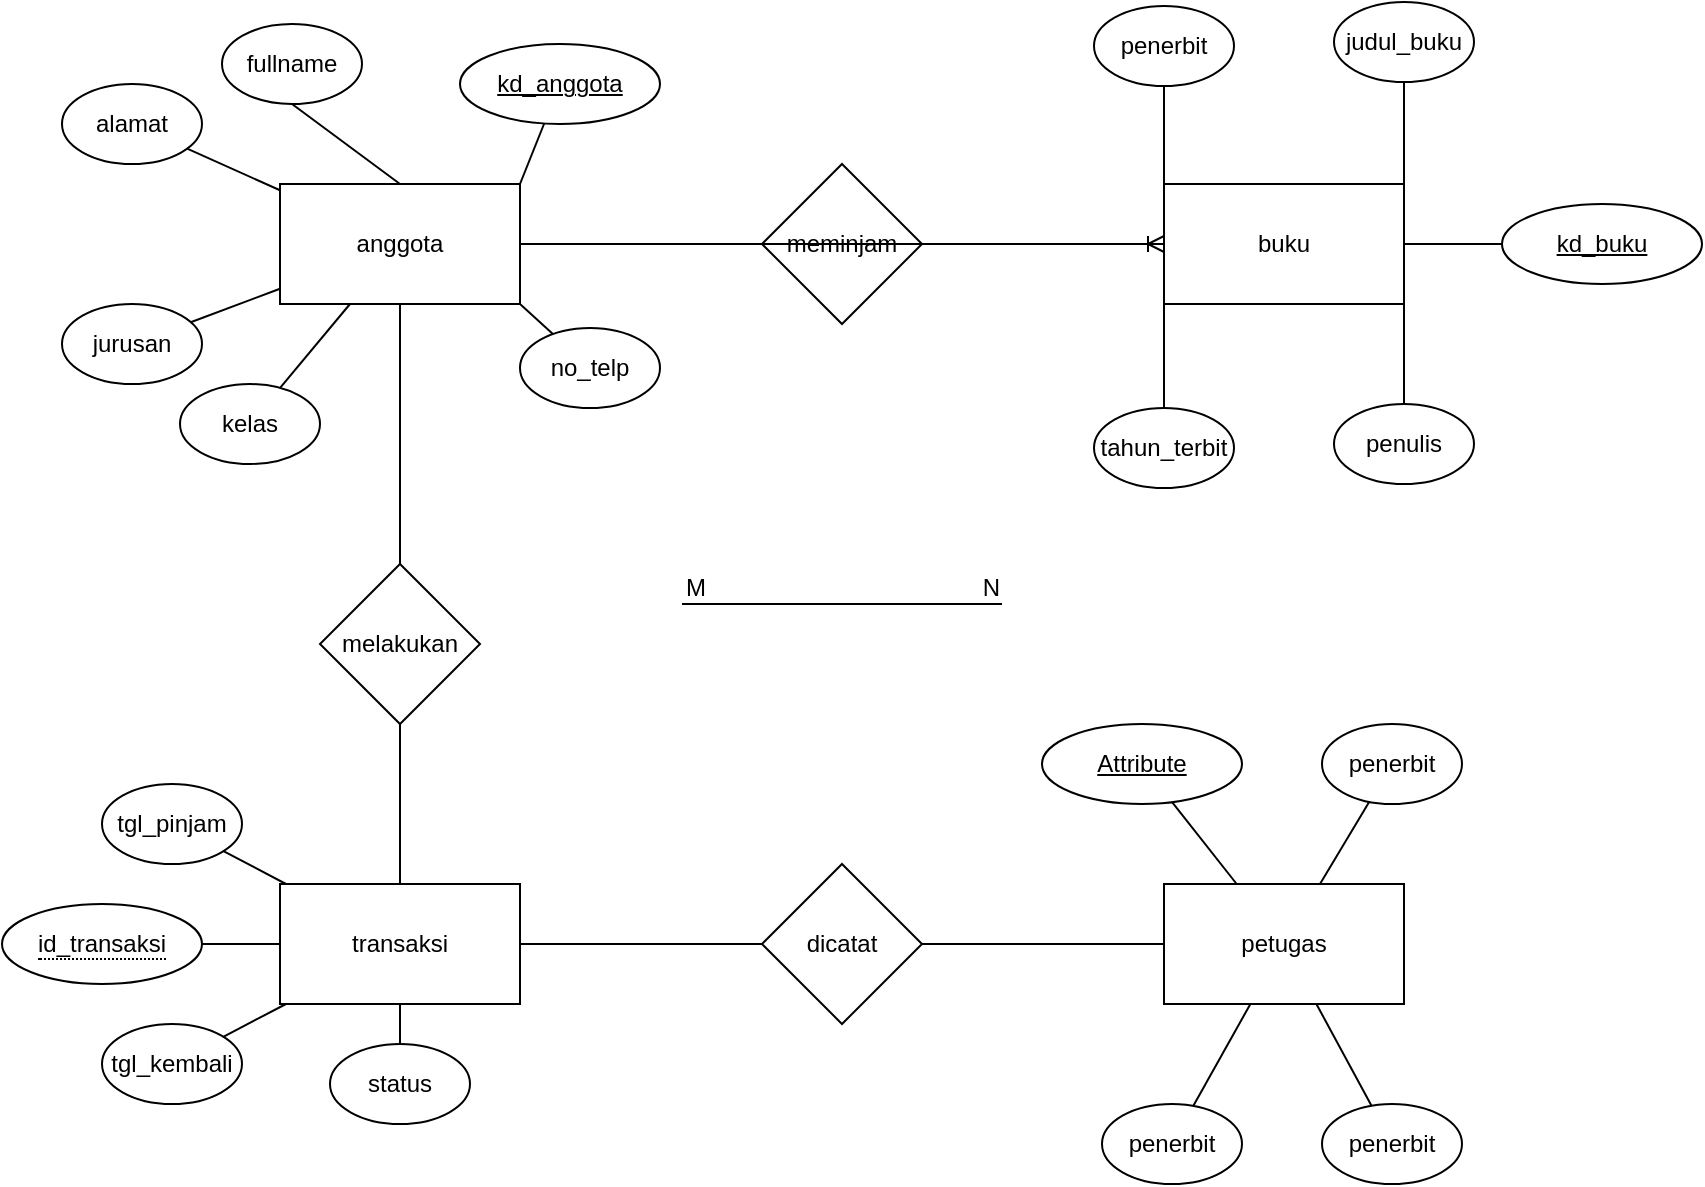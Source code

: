 <mxfile version="28.1.0">
  <diagram name="Page-1" id="FAfjDd8gnPT0EVD9iuoM">
    <mxGraphModel dx="815" dy="1604" grid="1" gridSize="10" guides="1" tooltips="1" connect="1" arrows="1" fold="1" page="1" pageScale="1" pageWidth="850" pageHeight="1100" math="0" shadow="0">
      <root>
        <mxCell id="0" />
        <mxCell id="1" parent="0" />
        <mxCell id="czVwdub7ews4Q5AFMh-5-1" value="buku" style="rounded=0;whiteSpace=wrap;html=1;" parent="1" vertex="1">
          <mxGeometry x="601" y="90" width="120" height="60" as="geometry" />
        </mxCell>
        <mxCell id="czVwdub7ews4Q5AFMh-5-2" value="anggota" style="rounded=0;whiteSpace=wrap;html=1;" parent="1" vertex="1">
          <mxGeometry x="159" y="90" width="120" height="60" as="geometry" />
        </mxCell>
        <mxCell id="czVwdub7ews4Q5AFMh-5-3" value="meminjam" style="rhombus;whiteSpace=wrap;html=1;" parent="1" vertex="1">
          <mxGeometry x="400" y="80" width="80" height="80" as="geometry" />
        </mxCell>
        <mxCell id="czVwdub7ews4Q5AFMh-5-6" value="tahun_terbit" style="ellipse;whiteSpace=wrap;html=1;" parent="1" vertex="1">
          <mxGeometry x="566" y="202" width="70" height="40" as="geometry" />
        </mxCell>
        <mxCell id="czVwdub7ews4Q5AFMh-5-7" value="penulis" style="ellipse;whiteSpace=wrap;html=1;" parent="1" vertex="1">
          <mxGeometry x="686" y="200" width="70" height="40" as="geometry" />
        </mxCell>
        <mxCell id="czVwdub7ews4Q5AFMh-5-8" value="judul_buku" style="ellipse;whiteSpace=wrap;html=1;" parent="1" vertex="1">
          <mxGeometry x="686" y="-1" width="70" height="40" as="geometry" />
        </mxCell>
        <mxCell id="czVwdub7ews4Q5AFMh-5-9" value="penerbit" style="ellipse;whiteSpace=wrap;html=1;" parent="1" vertex="1">
          <mxGeometry x="566" y="1" width="70" height="40" as="geometry" />
        </mxCell>
        <mxCell id="czVwdub7ews4Q5AFMh-5-11" value="" style="endArrow=none;html=1;rounded=0;entryX=0.5;entryY=1;entryDx=0;entryDy=0;exitX=0;exitY=0;exitDx=0;exitDy=0;" parent="1" source="czVwdub7ews4Q5AFMh-5-1" target="czVwdub7ews4Q5AFMh-5-9" edge="1">
          <mxGeometry width="50" height="50" relative="1" as="geometry">
            <mxPoint x="580" y="90" as="sourcePoint" />
            <mxPoint x="570" y="50" as="targetPoint" />
          </mxGeometry>
        </mxCell>
        <mxCell id="czVwdub7ews4Q5AFMh-5-12" value="" style="endArrow=none;html=1;rounded=0;entryX=0;entryY=1;entryDx=0;entryDy=0;exitX=0.5;exitY=0;exitDx=0;exitDy=0;" parent="1" source="czVwdub7ews4Q5AFMh-5-6" target="czVwdub7ews4Q5AFMh-5-1" edge="1">
          <mxGeometry width="50" height="50" relative="1" as="geometry">
            <mxPoint x="500" y="210" as="sourcePoint" />
            <mxPoint x="550" y="160" as="targetPoint" />
          </mxGeometry>
        </mxCell>
        <mxCell id="czVwdub7ews4Q5AFMh-5-13" value="" style="endArrow=none;html=1;rounded=0;entryX=1;entryY=1;entryDx=0;entryDy=0;" parent="1" source="czVwdub7ews4Q5AFMh-5-7" target="czVwdub7ews4Q5AFMh-5-1" edge="1">
          <mxGeometry width="50" height="50" relative="1" as="geometry">
            <mxPoint x="650" y="260" as="sourcePoint" />
            <mxPoint x="700" y="210" as="targetPoint" />
          </mxGeometry>
        </mxCell>
        <mxCell id="czVwdub7ews4Q5AFMh-5-14" value="" style="endArrow=none;html=1;rounded=0;exitX=1;exitY=0.5;exitDx=0;exitDy=0;" parent="1" source="czVwdub7ews4Q5AFMh-5-1" target="czVwdub7ews4Q5AFMh-5-78" edge="1">
          <mxGeometry width="50" height="50" relative="1" as="geometry">
            <mxPoint x="780" y="220" as="sourcePoint" />
            <mxPoint x="756" y="120" as="targetPoint" />
          </mxGeometry>
        </mxCell>
        <mxCell id="czVwdub7ews4Q5AFMh-5-19" value="" style="endArrow=none;html=1;rounded=0;entryX=0.5;entryY=1;entryDx=0;entryDy=0;exitX=1;exitY=0;exitDx=0;exitDy=0;" parent="1" source="czVwdub7ews4Q5AFMh-5-1" target="czVwdub7ews4Q5AFMh-5-8" edge="1">
          <mxGeometry width="50" height="50" relative="1" as="geometry">
            <mxPoint x="611" y="100" as="sourcePoint" />
            <mxPoint x="611" y="80" as="targetPoint" />
          </mxGeometry>
        </mxCell>
        <mxCell id="czVwdub7ews4Q5AFMh-5-20" value="kelas" style="ellipse;whiteSpace=wrap;html=1;" parent="1" vertex="1">
          <mxGeometry x="109" y="190" width="70" height="40" as="geometry" />
        </mxCell>
        <mxCell id="czVwdub7ews4Q5AFMh-5-21" value="fullname" style="ellipse;whiteSpace=wrap;html=1;" parent="1" vertex="1">
          <mxGeometry x="130" y="10" width="70" height="40" as="geometry" />
        </mxCell>
        <mxCell id="czVwdub7ews4Q5AFMh-5-22" value="no_telp" style="ellipse;whiteSpace=wrap;html=1;" parent="1" vertex="1">
          <mxGeometry x="279" y="162" width="70" height="40" as="geometry" />
        </mxCell>
        <mxCell id="czVwdub7ews4Q5AFMh-5-23" value="jurusan" style="ellipse;whiteSpace=wrap;html=1;" parent="1" vertex="1">
          <mxGeometry x="50" y="150" width="70" height="40" as="geometry" />
        </mxCell>
        <mxCell id="czVwdub7ews4Q5AFMh-5-24" value="alamat" style="ellipse;whiteSpace=wrap;html=1;" parent="1" vertex="1">
          <mxGeometry x="50" y="40" width="70" height="40" as="geometry" />
        </mxCell>
        <mxCell id="czVwdub7ews4Q5AFMh-5-28" value="" style="endArrow=none;html=1;rounded=0;exitX=1;exitY=0;exitDx=0;exitDy=0;" parent="1" source="czVwdub7ews4Q5AFMh-5-2" target="czVwdub7ews4Q5AFMh-5-82" edge="1">
          <mxGeometry width="50" height="50" relative="1" as="geometry">
            <mxPoint x="330" y="90" as="sourcePoint" />
            <mxPoint x="314" y="79" as="targetPoint" />
          </mxGeometry>
        </mxCell>
        <mxCell id="czVwdub7ews4Q5AFMh-5-30" value="" style="endArrow=none;html=1;rounded=0;entryX=0.5;entryY=1;entryDx=0;entryDy=0;exitX=0.5;exitY=0;exitDx=0;exitDy=0;" parent="1" source="czVwdub7ews4Q5AFMh-5-2" target="czVwdub7ews4Q5AFMh-5-21" edge="1">
          <mxGeometry width="50" height="50" relative="1" as="geometry">
            <mxPoint x="220" y="120" as="sourcePoint" />
            <mxPoint x="250" y="60" as="targetPoint" />
          </mxGeometry>
        </mxCell>
        <mxCell id="czVwdub7ews4Q5AFMh-5-31" value="" style="endArrow=none;html=1;rounded=0;entryX=1;entryY=1;entryDx=0;entryDy=0;" parent="1" source="czVwdub7ews4Q5AFMh-5-22" target="czVwdub7ews4Q5AFMh-5-2" edge="1">
          <mxGeometry width="50" height="50" relative="1" as="geometry">
            <mxPoint x="375" y="250" as="sourcePoint" />
            <mxPoint x="425" y="200" as="targetPoint" />
          </mxGeometry>
        </mxCell>
        <mxCell id="czVwdub7ews4Q5AFMh-5-32" value="" style="endArrow=none;html=1;rounded=0;" parent="1" source="czVwdub7ews4Q5AFMh-5-20" target="czVwdub7ews4Q5AFMh-5-2" edge="1">
          <mxGeometry width="50" height="50" relative="1" as="geometry">
            <mxPoint x="445" y="350" as="sourcePoint" />
            <mxPoint x="460" y="290" as="targetPoint" />
          </mxGeometry>
        </mxCell>
        <mxCell id="czVwdub7ews4Q5AFMh-5-33" value="" style="endArrow=none;html=1;rounded=0;" parent="1" source="czVwdub7ews4Q5AFMh-5-23" target="czVwdub7ews4Q5AFMh-5-2" edge="1">
          <mxGeometry width="50" height="50" relative="1" as="geometry">
            <mxPoint x="455" y="360" as="sourcePoint" />
            <mxPoint x="505" y="310" as="targetPoint" />
          </mxGeometry>
        </mxCell>
        <mxCell id="czVwdub7ews4Q5AFMh-5-34" value="" style="endArrow=none;html=1;rounded=0;" parent="1" source="czVwdub7ews4Q5AFMh-5-24" target="czVwdub7ews4Q5AFMh-5-2" edge="1">
          <mxGeometry width="50" height="50" relative="1" as="geometry">
            <mxPoint x="465" y="370" as="sourcePoint" />
            <mxPoint x="480" y="310" as="targetPoint" />
          </mxGeometry>
        </mxCell>
        <mxCell id="czVwdub7ews4Q5AFMh-5-39" value="melakukan" style="rhombus;whiteSpace=wrap;html=1;" parent="1" vertex="1">
          <mxGeometry x="179" y="280" width="80" height="80" as="geometry" />
        </mxCell>
        <mxCell id="czVwdub7ews4Q5AFMh-5-43" value="transaksi" style="rounded=0;whiteSpace=wrap;html=1;" parent="1" vertex="1">
          <mxGeometry x="159" y="440" width="120" height="60" as="geometry" />
        </mxCell>
        <mxCell id="czVwdub7ews4Q5AFMh-5-44" value="" style="endArrow=none;html=1;rounded=0;" parent="1" source="czVwdub7ews4Q5AFMh-5-43" target="czVwdub7ews4Q5AFMh-5-39" edge="1">
          <mxGeometry width="50" height="50" relative="1" as="geometry">
            <mxPoint x="450" y="410" as="sourcePoint" />
            <mxPoint x="500" y="360" as="targetPoint" />
          </mxGeometry>
        </mxCell>
        <mxCell id="czVwdub7ews4Q5AFMh-5-45" value="" style="endArrow=none;html=1;rounded=0;" parent="1" source="czVwdub7ews4Q5AFMh-5-39" target="czVwdub7ews4Q5AFMh-5-2" edge="1">
          <mxGeometry width="50" height="50" relative="1" as="geometry">
            <mxPoint x="450" y="310" as="sourcePoint" />
            <mxPoint x="500" y="260" as="targetPoint" />
          </mxGeometry>
        </mxCell>
        <mxCell id="czVwdub7ews4Q5AFMh-5-46" value="dicatat" style="rhombus;whiteSpace=wrap;html=1;" parent="1" vertex="1">
          <mxGeometry x="400" y="430" width="80" height="80" as="geometry" />
        </mxCell>
        <mxCell id="czVwdub7ews4Q5AFMh-5-47" value="petugas" style="rounded=0;whiteSpace=wrap;html=1;" parent="1" vertex="1">
          <mxGeometry x="601" y="440" width="120" height="60" as="geometry" />
        </mxCell>
        <mxCell id="czVwdub7ews4Q5AFMh-5-48" value="" style="endArrow=none;html=1;rounded=0;" parent="1" source="czVwdub7ews4Q5AFMh-5-43" target="czVwdub7ews4Q5AFMh-5-46" edge="1">
          <mxGeometry width="50" height="50" relative="1" as="geometry">
            <mxPoint x="450" y="310" as="sourcePoint" />
            <mxPoint x="500" y="260" as="targetPoint" />
          </mxGeometry>
        </mxCell>
        <mxCell id="czVwdub7ews4Q5AFMh-5-49" value="" style="endArrow=none;html=1;rounded=0;" parent="1" source="czVwdub7ews4Q5AFMh-5-46" target="czVwdub7ews4Q5AFMh-5-47" edge="1">
          <mxGeometry width="50" height="50" relative="1" as="geometry">
            <mxPoint x="460" y="320" as="sourcePoint" />
            <mxPoint x="510" y="270" as="targetPoint" />
          </mxGeometry>
        </mxCell>
        <mxCell id="czVwdub7ews4Q5AFMh-5-51" value="tgl_kembali" style="ellipse;whiteSpace=wrap;html=1;" parent="1" vertex="1">
          <mxGeometry x="70" y="510" width="70" height="40" as="geometry" />
        </mxCell>
        <mxCell id="czVwdub7ews4Q5AFMh-5-52" value="tgl_pinjam" style="ellipse;whiteSpace=wrap;html=1;" parent="1" vertex="1">
          <mxGeometry x="70" y="390" width="70" height="40" as="geometry" />
        </mxCell>
        <mxCell id="czVwdub7ews4Q5AFMh-5-55" value="penerbit" style="ellipse;whiteSpace=wrap;html=1;" parent="1" vertex="1">
          <mxGeometry x="680" y="550" width="70" height="40" as="geometry" />
        </mxCell>
        <mxCell id="czVwdub7ews4Q5AFMh-5-56" value="penerbit" style="ellipse;whiteSpace=wrap;html=1;" parent="1" vertex="1">
          <mxGeometry x="570" y="550" width="70" height="40" as="geometry" />
        </mxCell>
        <mxCell id="czVwdub7ews4Q5AFMh-5-57" value="penerbit" style="ellipse;whiteSpace=wrap;html=1;" parent="1" vertex="1">
          <mxGeometry x="680" y="360" width="70" height="40" as="geometry" />
        </mxCell>
        <mxCell id="czVwdub7ews4Q5AFMh-5-59" value="" style="endArrow=none;html=1;rounded=0;" parent="1" source="czVwdub7ews4Q5AFMh-5-55" target="czVwdub7ews4Q5AFMh-5-47" edge="1">
          <mxGeometry width="50" height="50" relative="1" as="geometry">
            <mxPoint x="450" y="490" as="sourcePoint" />
            <mxPoint x="500" y="440" as="targetPoint" />
          </mxGeometry>
        </mxCell>
        <mxCell id="czVwdub7ews4Q5AFMh-5-60" value="" style="endArrow=none;html=1;rounded=0;" parent="1" source="czVwdub7ews4Q5AFMh-5-56" target="czVwdub7ews4Q5AFMh-5-47" edge="1">
          <mxGeometry width="50" height="50" relative="1" as="geometry">
            <mxPoint x="460" y="500" as="sourcePoint" />
            <mxPoint x="510" y="450" as="targetPoint" />
          </mxGeometry>
        </mxCell>
        <mxCell id="czVwdub7ews4Q5AFMh-5-61" value="" style="endArrow=none;html=1;rounded=0;" parent="1" source="czVwdub7ews4Q5AFMh-5-47" target="czVwdub7ews4Q5AFMh-5-57" edge="1">
          <mxGeometry width="50" height="50" relative="1" as="geometry">
            <mxPoint x="470" y="510" as="sourcePoint" />
            <mxPoint x="520" y="460" as="targetPoint" />
          </mxGeometry>
        </mxCell>
        <mxCell id="czVwdub7ews4Q5AFMh-5-62" value="" style="endArrow=none;html=1;rounded=0;" parent="1" source="czVwdub7ews4Q5AFMh-5-76" edge="1">
          <mxGeometry width="50" height="50" relative="1" as="geometry">
            <mxPoint x="480" y="520" as="sourcePoint" />
            <mxPoint x="605.046" y="399.073" as="targetPoint" />
          </mxGeometry>
        </mxCell>
        <mxCell id="czVwdub7ews4Q5AFMh-5-66" value="&lt;span style=&quot;border-bottom: 1px dotted&quot;&gt;id_transaksi&lt;/span&gt;" style="ellipse;whiteSpace=wrap;html=1;align=center;" parent="1" vertex="1">
          <mxGeometry x="20" y="450" width="100" height="40" as="geometry" />
        </mxCell>
        <mxCell id="czVwdub7ews4Q5AFMh-5-72" value="" style="endArrow=none;html=1;rounded=0;" parent="1" source="czVwdub7ews4Q5AFMh-5-51" target="czVwdub7ews4Q5AFMh-5-43" edge="1">
          <mxGeometry relative="1" as="geometry">
            <mxPoint x="360" y="590" as="sourcePoint" />
            <mxPoint x="520" y="590" as="targetPoint" />
          </mxGeometry>
        </mxCell>
        <mxCell id="czVwdub7ews4Q5AFMh-5-73" value="" style="endArrow=none;html=1;rounded=0;" parent="1" source="czVwdub7ews4Q5AFMh-5-52" target="czVwdub7ews4Q5AFMh-5-43" edge="1">
          <mxGeometry relative="1" as="geometry">
            <mxPoint x="339" y="537" as="sourcePoint" />
            <mxPoint x="287" y="510" as="targetPoint" />
          </mxGeometry>
        </mxCell>
        <mxCell id="czVwdub7ews4Q5AFMh-5-74" value="" style="endArrow=none;html=1;rounded=0;" parent="1" source="czVwdub7ews4Q5AFMh-5-66" target="czVwdub7ews4Q5AFMh-5-43" edge="1">
          <mxGeometry relative="1" as="geometry">
            <mxPoint x="349" y="547" as="sourcePoint" />
            <mxPoint x="297" y="520" as="targetPoint" />
          </mxGeometry>
        </mxCell>
        <mxCell id="czVwdub7ews4Q5AFMh-5-75" value="status" style="ellipse;whiteSpace=wrap;html=1;" parent="1" vertex="1">
          <mxGeometry x="184" y="520" width="70" height="40" as="geometry" />
        </mxCell>
        <mxCell id="czVwdub7ews4Q5AFMh-5-77" value="" style="endArrow=none;html=1;rounded=0;" parent="1" source="czVwdub7ews4Q5AFMh-5-47" target="czVwdub7ews4Q5AFMh-5-76" edge="1">
          <mxGeometry width="50" height="50" relative="1" as="geometry">
            <mxPoint x="637" y="440" as="sourcePoint" />
            <mxPoint x="605.046" y="399.073" as="targetPoint" />
          </mxGeometry>
        </mxCell>
        <mxCell id="czVwdub7ews4Q5AFMh-5-76" value="Attribute" style="ellipse;whiteSpace=wrap;html=1;align=center;fontStyle=4;" parent="1" vertex="1">
          <mxGeometry x="540" y="360" width="100" height="40" as="geometry" />
        </mxCell>
        <mxCell id="czVwdub7ews4Q5AFMh-5-78" value="kd_buku" style="ellipse;whiteSpace=wrap;html=1;align=center;fontStyle=4;" parent="1" vertex="1">
          <mxGeometry x="770" y="100" width="100" height="40" as="geometry" />
        </mxCell>
        <mxCell id="czVwdub7ews4Q5AFMh-5-82" value="kd_anggota" style="ellipse;whiteSpace=wrap;html=1;align=center;fontStyle=4;" parent="1" vertex="1">
          <mxGeometry x="249" y="20" width="100" height="40" as="geometry" />
        </mxCell>
        <mxCell id="czVwdub7ews4Q5AFMh-5-85" value="" style="endArrow=none;html=1;rounded=0;" parent="1" source="czVwdub7ews4Q5AFMh-5-43" target="czVwdub7ews4Q5AFMh-5-75" edge="1">
          <mxGeometry relative="1" as="geometry">
            <mxPoint x="330" y="510" as="sourcePoint" />
            <mxPoint x="490" y="510" as="targetPoint" />
          </mxGeometry>
        </mxCell>
        <mxCell id="czVwdub7ews4Q5AFMh-5-86" value="" style="edgeStyle=entityRelationEdgeStyle;fontSize=12;html=1;endArrow=ERoneToMany;rounded=0;" parent="1" source="czVwdub7ews4Q5AFMh-5-2" target="czVwdub7ews4Q5AFMh-5-1" edge="1">
          <mxGeometry width="100" height="100" relative="1" as="geometry">
            <mxPoint x="360" y="190" as="sourcePoint" />
            <mxPoint x="460" y="90" as="targetPoint" />
          </mxGeometry>
        </mxCell>
        <mxCell id="czVwdub7ews4Q5AFMh-5-87" value="" style="endArrow=none;html=1;rounded=0;" parent="1" edge="1">
          <mxGeometry relative="1" as="geometry">
            <mxPoint x="360" y="300" as="sourcePoint" />
            <mxPoint x="520" y="300" as="targetPoint" />
          </mxGeometry>
        </mxCell>
        <mxCell id="czVwdub7ews4Q5AFMh-5-88" value="M" style="resizable=0;html=1;whiteSpace=wrap;align=left;verticalAlign=bottom;" parent="czVwdub7ews4Q5AFMh-5-87" connectable="0" vertex="1">
          <mxGeometry x="-1" relative="1" as="geometry" />
        </mxCell>
        <mxCell id="czVwdub7ews4Q5AFMh-5-89" value="N" style="resizable=0;html=1;whiteSpace=wrap;align=right;verticalAlign=bottom;" parent="czVwdub7ews4Q5AFMh-5-87" connectable="0" vertex="1">
          <mxGeometry x="1" relative="1" as="geometry" />
        </mxCell>
      </root>
    </mxGraphModel>
  </diagram>
</mxfile>
